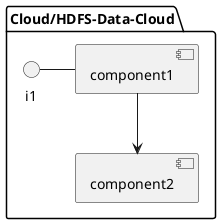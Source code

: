 @startuml

package "Cloud/HDFS-Data-Cloud" {
component component1
component component2
interface i1

}
i1 - component1
component1 --> component2
@enduml
